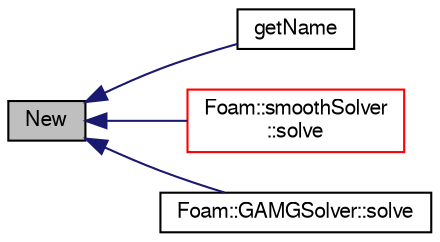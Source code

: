 digraph "New"
{
  bgcolor="transparent";
  edge [fontname="FreeSans",fontsize="10",labelfontname="FreeSans",labelfontsize="10"];
  node [fontname="FreeSans",fontsize="10",shape=record];
  rankdir="LR";
  Node698 [label="New",height=0.2,width=0.4,color="black", fillcolor="grey75", style="filled", fontcolor="black"];
  Node698 -> Node699 [dir="back",color="midnightblue",fontsize="10",style="solid",fontname="FreeSans"];
  Node699 [label="getName",height=0.2,width=0.4,color="black",URL="$a26890.html#ac59fad692d6ce7568c8086fe89073005",tooltip="Find the smoother name (directly or from a sub-dictionary) "];
  Node698 -> Node700 [dir="back",color="midnightblue",fontsize="10",style="solid",fontname="FreeSans"];
  Node700 [label="Foam::smoothSolver\l::solve",height=0.2,width=0.4,color="red",URL="$a27050.html#ad38597d099f9905e3f399b01af791bcb",tooltip="Solve the matrix with this solver. "];
  Node698 -> Node703 [dir="back",color="midnightblue",fontsize="10",style="solid",fontname="FreeSans"];
  Node703 [label="Foam::GAMGSolver::solve",height=0.2,width=0.4,color="black",URL="$a27002.html#ad38597d099f9905e3f399b01af791bcb",tooltip="Solve. "];
}
